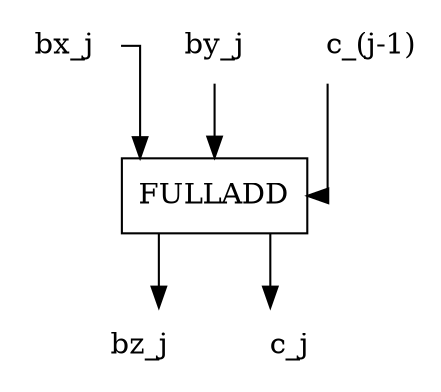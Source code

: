 digraph BADDMETA {
	graph [center=true,
		forcelabels=true,
		splines=ortho
	];
	n1	[label=FULLADD,
		shape=box];
	n5	[label=bz_j,
		shape=none];
	n1 -> n5;
	n6	[label=c_j,
		shape=none];
	n1 -> n6;
	n2	[label=bx_j,
		shape=none];
	n2 -> n1;
	n3	[label=by_j,
		shape=none];
	n3 -> n1;
	n4	[label="c_(j-1)",
		shape=none];
	n4 -> n1;
}
